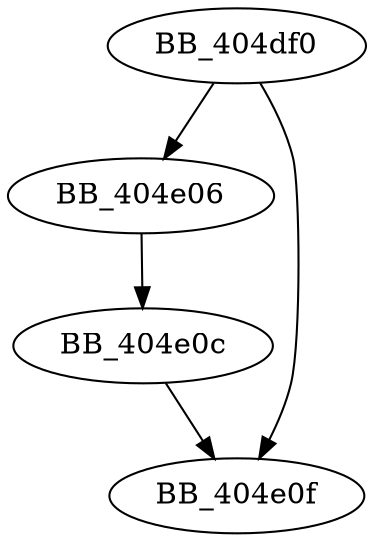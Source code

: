 DiGraph sub_404DF0{
BB_404df0->BB_404e06
BB_404df0->BB_404e0f
BB_404e06->BB_404e0c
BB_404e0c->BB_404e0f
}
